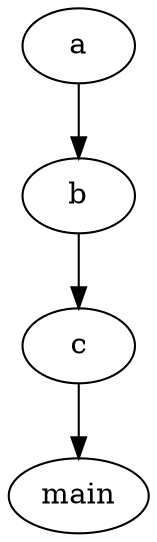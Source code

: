 
digraph callgraph {
  N1 [ label = "b", flag = false ];
  N1 -> N2 ;

  N0 [ label = "a", flag = false ];
  N0 -> N1 ;

  N2 [ label = "c", flag = false ];
  N2 -> N3 ;

  N3 [ label = "main", flag = true ];

}
